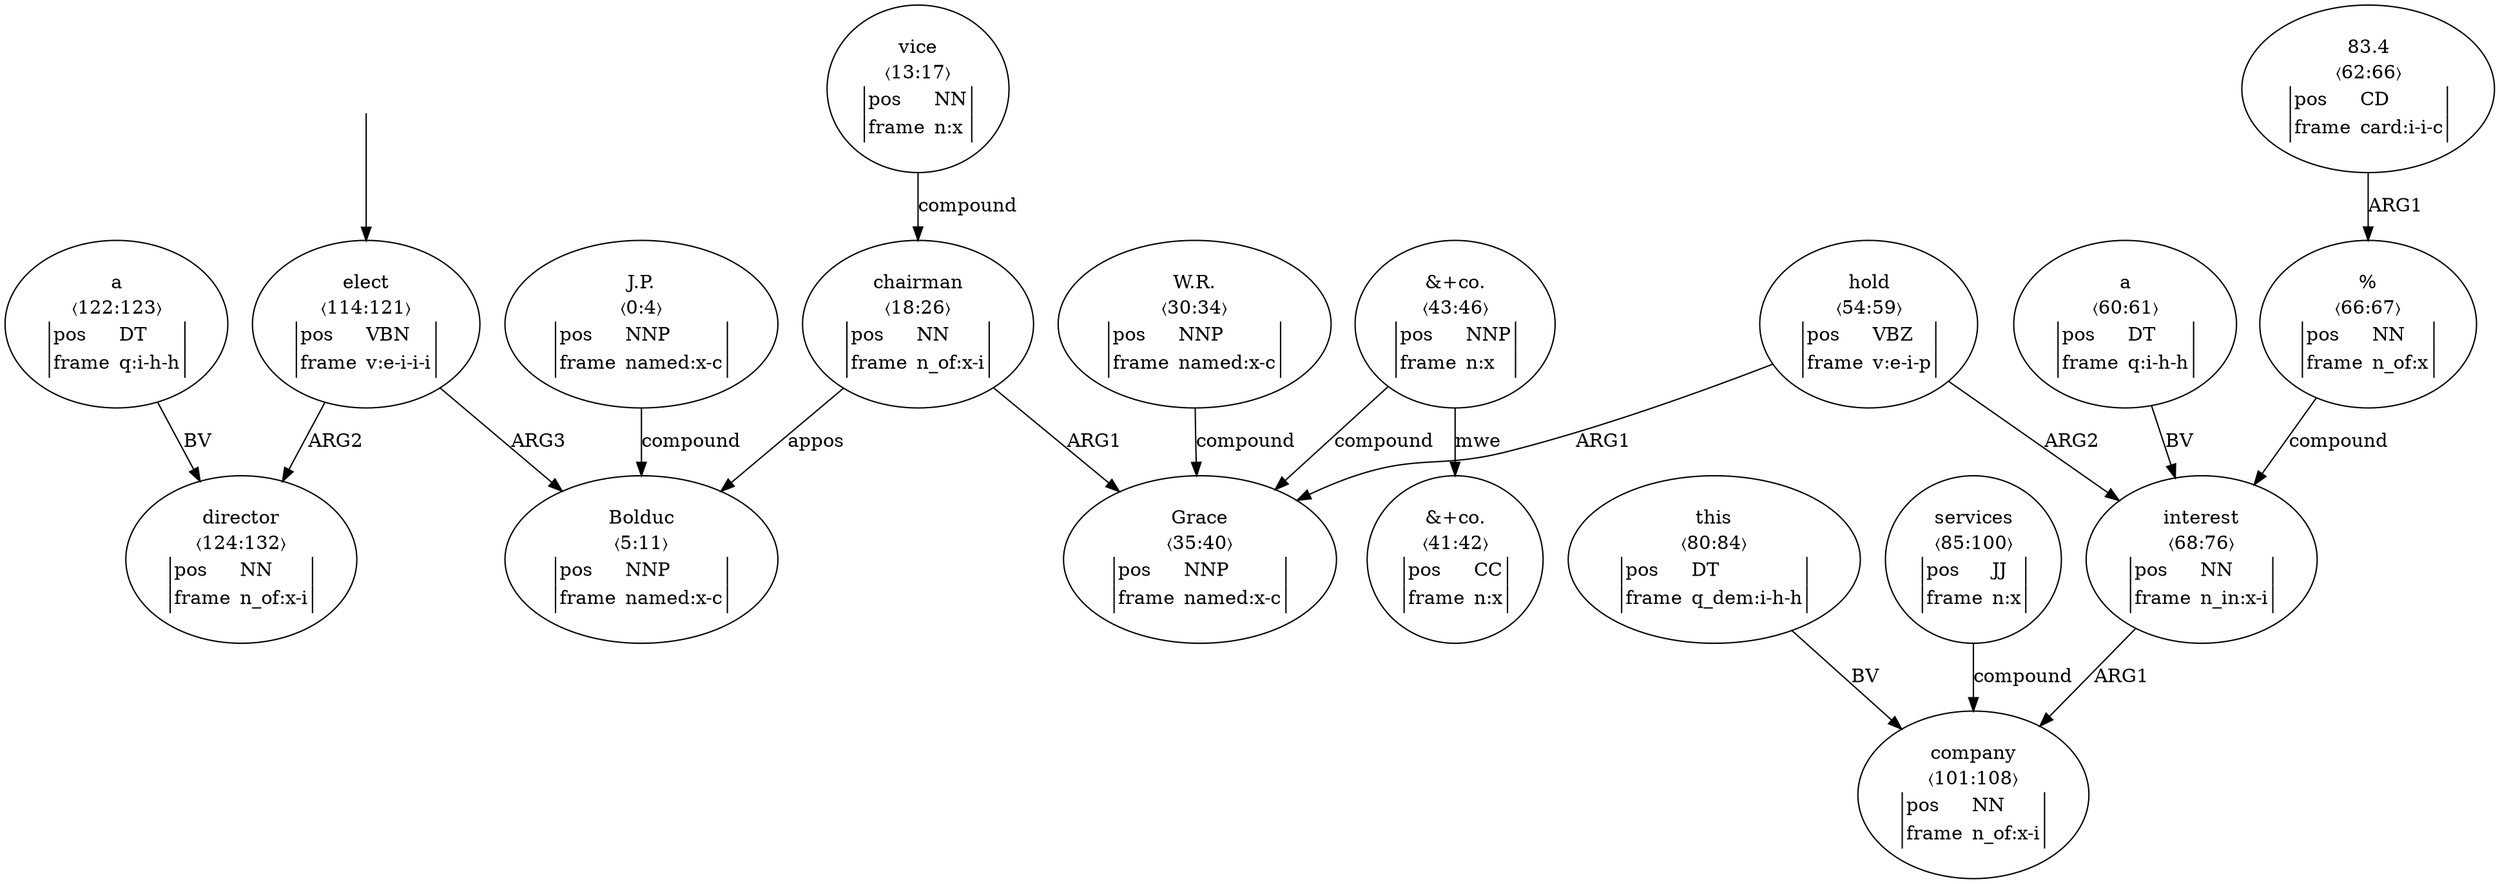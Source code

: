 digraph "20005001" {
  top [ style=invis ];
  top -> 23;
  0 [ label=<<table align="center" border="0" cellspacing="0"><tr><td colspan="2">J.P.</td></tr><tr><td colspan="2">〈0:4〉</td></tr><tr><td sides="l" border="1" align="left">pos</td><td sides="r" border="1" align="left">NNP</td></tr><tr><td sides="l" border="1" align="left">frame</td><td sides="r" border="1" align="left">named:x-c</td></tr></table>> ];
  1 [ label=<<table align="center" border="0" cellspacing="0"><tr><td colspan="2">Bolduc</td></tr><tr><td colspan="2">〈5:11〉</td></tr><tr><td sides="l" border="1" align="left">pos</td><td sides="r" border="1" align="left">NNP</td></tr><tr><td sides="l" border="1" align="left">frame</td><td sides="r" border="1" align="left">named:x-c</td></tr></table>> ];
  3 [ label=<<table align="center" border="0" cellspacing="0"><tr><td colspan="2">vice</td></tr><tr><td colspan="2">〈13:17〉</td></tr><tr><td sides="l" border="1" align="left">pos</td><td sides="r" border="1" align="left">NN</td></tr><tr><td sides="l" border="1" align="left">frame</td><td sides="r" border="1" align="left">n:x</td></tr></table>> ];
  4 [ label=<<table align="center" border="0" cellspacing="0"><tr><td colspan="2">chairman</td></tr><tr><td colspan="2">〈18:26〉</td></tr><tr><td sides="l" border="1" align="left">pos</td><td sides="r" border="1" align="left">NN</td></tr><tr><td sides="l" border="1" align="left">frame</td><td sides="r" border="1" align="left">n_of:x-i</td></tr></table>> ];
  6 [ label=<<table align="center" border="0" cellspacing="0"><tr><td colspan="2">W.R.</td></tr><tr><td colspan="2">〈30:34〉</td></tr><tr><td sides="l" border="1" align="left">pos</td><td sides="r" border="1" align="left">NNP</td></tr><tr><td sides="l" border="1" align="left">frame</td><td sides="r" border="1" align="left">named:x-c</td></tr></table>> ];
  7 [ label=<<table align="center" border="0" cellspacing="0"><tr><td colspan="2">Grace</td></tr><tr><td colspan="2">〈35:40〉</td></tr><tr><td sides="l" border="1" align="left">pos</td><td sides="r" border="1" align="left">NNP</td></tr><tr><td sides="l" border="1" align="left">frame</td><td sides="r" border="1" align="left">named:x-c</td></tr></table>> ];
  8 [ label=<<table align="center" border="0" cellspacing="0"><tr><td colspan="2">&amp;+co.</td></tr><tr><td colspan="2">〈41:42〉</td></tr><tr><td sides="l" border="1" align="left">pos</td><td sides="r" border="1" align="left">CC</td></tr><tr><td sides="l" border="1" align="left">frame</td><td sides="r" border="1" align="left">n:x</td></tr></table>> ];
  9 [ label=<<table align="center" border="0" cellspacing="0"><tr><td colspan="2">&amp;+co.</td></tr><tr><td colspan="2">〈43:46〉</td></tr><tr><td sides="l" border="1" align="left">pos</td><td sides="r" border="1" align="left">NNP</td></tr><tr><td sides="l" border="1" align="left">frame</td><td sides="r" border="1" align="left">n:x</td></tr></table>> ];
  12 [ label=<<table align="center" border="0" cellspacing="0"><tr><td colspan="2">hold</td></tr><tr><td colspan="2">〈54:59〉</td></tr><tr><td sides="l" border="1" align="left">pos</td><td sides="r" border="1" align="left">VBZ</td></tr><tr><td sides="l" border="1" align="left">frame</td><td sides="r" border="1" align="left">v:e-i-p</td></tr></table>> ];
  13 [ label=<<table align="center" border="0" cellspacing="0"><tr><td colspan="2">a</td></tr><tr><td colspan="2">〈60:61〉</td></tr><tr><td sides="l" border="1" align="left">pos</td><td sides="r" border="1" align="left">DT</td></tr><tr><td sides="l" border="1" align="left">frame</td><td sides="r" border="1" align="left">q:i-h-h</td></tr></table>> ];
  14 [ label=<<table align="center" border="0" cellspacing="0"><tr><td colspan="2">83.4</td></tr><tr><td colspan="2">〈62:66〉</td></tr><tr><td sides="l" border="1" align="left">pos</td><td sides="r" border="1" align="left">CD</td></tr><tr><td sides="l" border="1" align="left">frame</td><td sides="r" border="1" align="left">card:i-i-c</td></tr></table>> ];
  15 [ label=<<table align="center" border="0" cellspacing="0"><tr><td colspan="2">%</td></tr><tr><td colspan="2">〈66:67〉</td></tr><tr><td sides="l" border="1" align="left">pos</td><td sides="r" border="1" align="left">NN</td></tr><tr><td sides="l" border="1" align="left">frame</td><td sides="r" border="1" align="left">n_of:x</td></tr></table>> ];
  16 [ label=<<table align="center" border="0" cellspacing="0"><tr><td colspan="2">interest</td></tr><tr><td colspan="2">〈68:76〉</td></tr><tr><td sides="l" border="1" align="left">pos</td><td sides="r" border="1" align="left">NN</td></tr><tr><td sides="l" border="1" align="left">frame</td><td sides="r" border="1" align="left">n_in:x-i</td></tr></table>> ];
  18 [ label=<<table align="center" border="0" cellspacing="0"><tr><td colspan="2">this</td></tr><tr><td colspan="2">〈80:84〉</td></tr><tr><td sides="l" border="1" align="left">pos</td><td sides="r" border="1" align="left">DT</td></tr><tr><td sides="l" border="1" align="left">frame</td><td sides="r" border="1" align="left">q_dem:i-h-h</td></tr></table>> ];
  19 [ label=<<table align="center" border="0" cellspacing="0"><tr><td colspan="2">services</td></tr><tr><td colspan="2">〈85:100〉</td></tr><tr><td sides="l" border="1" align="left">pos</td><td sides="r" border="1" align="left">JJ</td></tr><tr><td sides="l" border="1" align="left">frame</td><td sides="r" border="1" align="left">n:x</td></tr></table>> ];
  20 [ label=<<table align="center" border="0" cellspacing="0"><tr><td colspan="2">company</td></tr><tr><td colspan="2">〈101:108〉</td></tr><tr><td sides="l" border="1" align="left">pos</td><td sides="r" border="1" align="left">NN</td></tr><tr><td sides="l" border="1" align="left">frame</td><td sides="r" border="1" align="left">n_of:x-i</td></tr></table>> ];
  23 [ label=<<table align="center" border="0" cellspacing="0"><tr><td colspan="2">elect</td></tr><tr><td colspan="2">〈114:121〉</td></tr><tr><td sides="l" border="1" align="left">pos</td><td sides="r" border="1" align="left">VBN</td></tr><tr><td sides="l" border="1" align="left">frame</td><td sides="r" border="1" align="left">v:e-i-i-i</td></tr></table>> ];
  24 [ label=<<table align="center" border="0" cellspacing="0"><tr><td colspan="2">a</td></tr><tr><td colspan="2">〈122:123〉</td></tr><tr><td sides="l" border="1" align="left">pos</td><td sides="r" border="1" align="left">DT</td></tr><tr><td sides="l" border="1" align="left">frame</td><td sides="r" border="1" align="left">q:i-h-h</td></tr></table>> ];
  25 [ label=<<table align="center" border="0" cellspacing="0"><tr><td colspan="2">director</td></tr><tr><td colspan="2">〈124:132〉</td></tr><tr><td sides="l" border="1" align="left">pos</td><td sides="r" border="1" align="left">NN</td></tr><tr><td sides="l" border="1" align="left">frame</td><td sides="r" border="1" align="left">n_of:x-i</td></tr></table>> ];
  3 -> 4 [ label="compound" ];
  13 -> 16 [ label="BV" ];
  15 -> 16 [ label="compound" ];
  9 -> 7 [ label="compound" ];
  0 -> 1 [ label="compound" ];
  19 -> 20 [ label="compound" ];
  12 -> 16 [ label="ARG2" ];
  16 -> 20 [ label="ARG1" ];
  23 -> 25 [ label="ARG2" ];
  4 -> 1 [ label="appos" ];
  12 -> 7 [ label="ARG1" ];
  18 -> 20 [ label="BV" ];
  6 -> 7 [ label="compound" ];
  24 -> 25 [ label="BV" ];
  14 -> 15 [ label="ARG1" ];
  9 -> 8 [ label="mwe" ];
  4 -> 7 [ label="ARG1" ];
  23 -> 1 [ label="ARG3" ];
}

